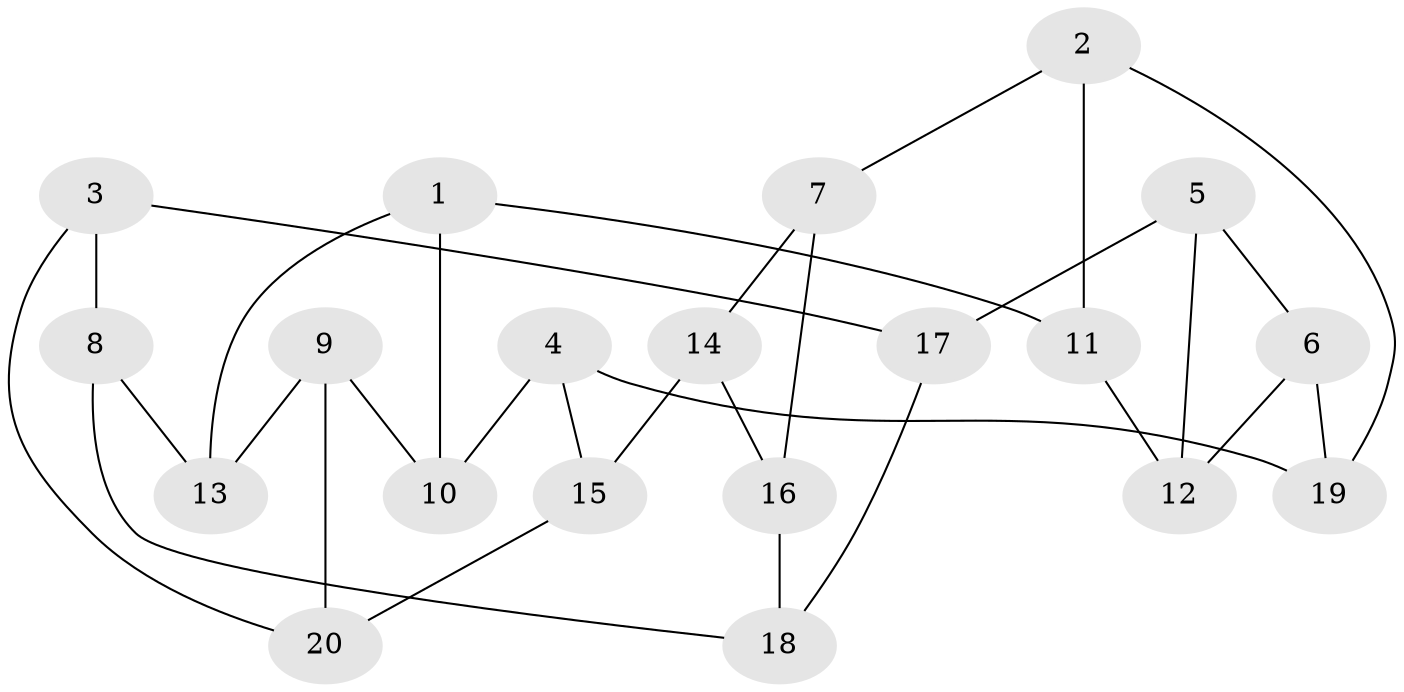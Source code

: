 // Generated by graph-tools (version 1.1) at 2025/46/02/15/25 05:46:28]
// undirected, 20 vertices, 30 edges
graph export_dot {
graph [start="1"]
  node [color=gray90,style=filled];
  1;
  2;
  3;
  4;
  5;
  6;
  7;
  8;
  9;
  10;
  11;
  12;
  13;
  14;
  15;
  16;
  17;
  18;
  19;
  20;
  1 -- 11;
  1 -- 10;
  1 -- 13;
  2 -- 7;
  2 -- 19;
  2 -- 11;
  3 -- 17;
  3 -- 20;
  3 -- 8;
  4 -- 10;
  4 -- 15;
  4 -- 19;
  5 -- 6;
  5 -- 12;
  5 -- 17;
  6 -- 12;
  6 -- 19;
  7 -- 16;
  7 -- 14;
  8 -- 18;
  8 -- 13;
  9 -- 13;
  9 -- 10;
  9 -- 20;
  11 -- 12;
  14 -- 15;
  14 -- 16;
  15 -- 20;
  16 -- 18;
  17 -- 18;
}
